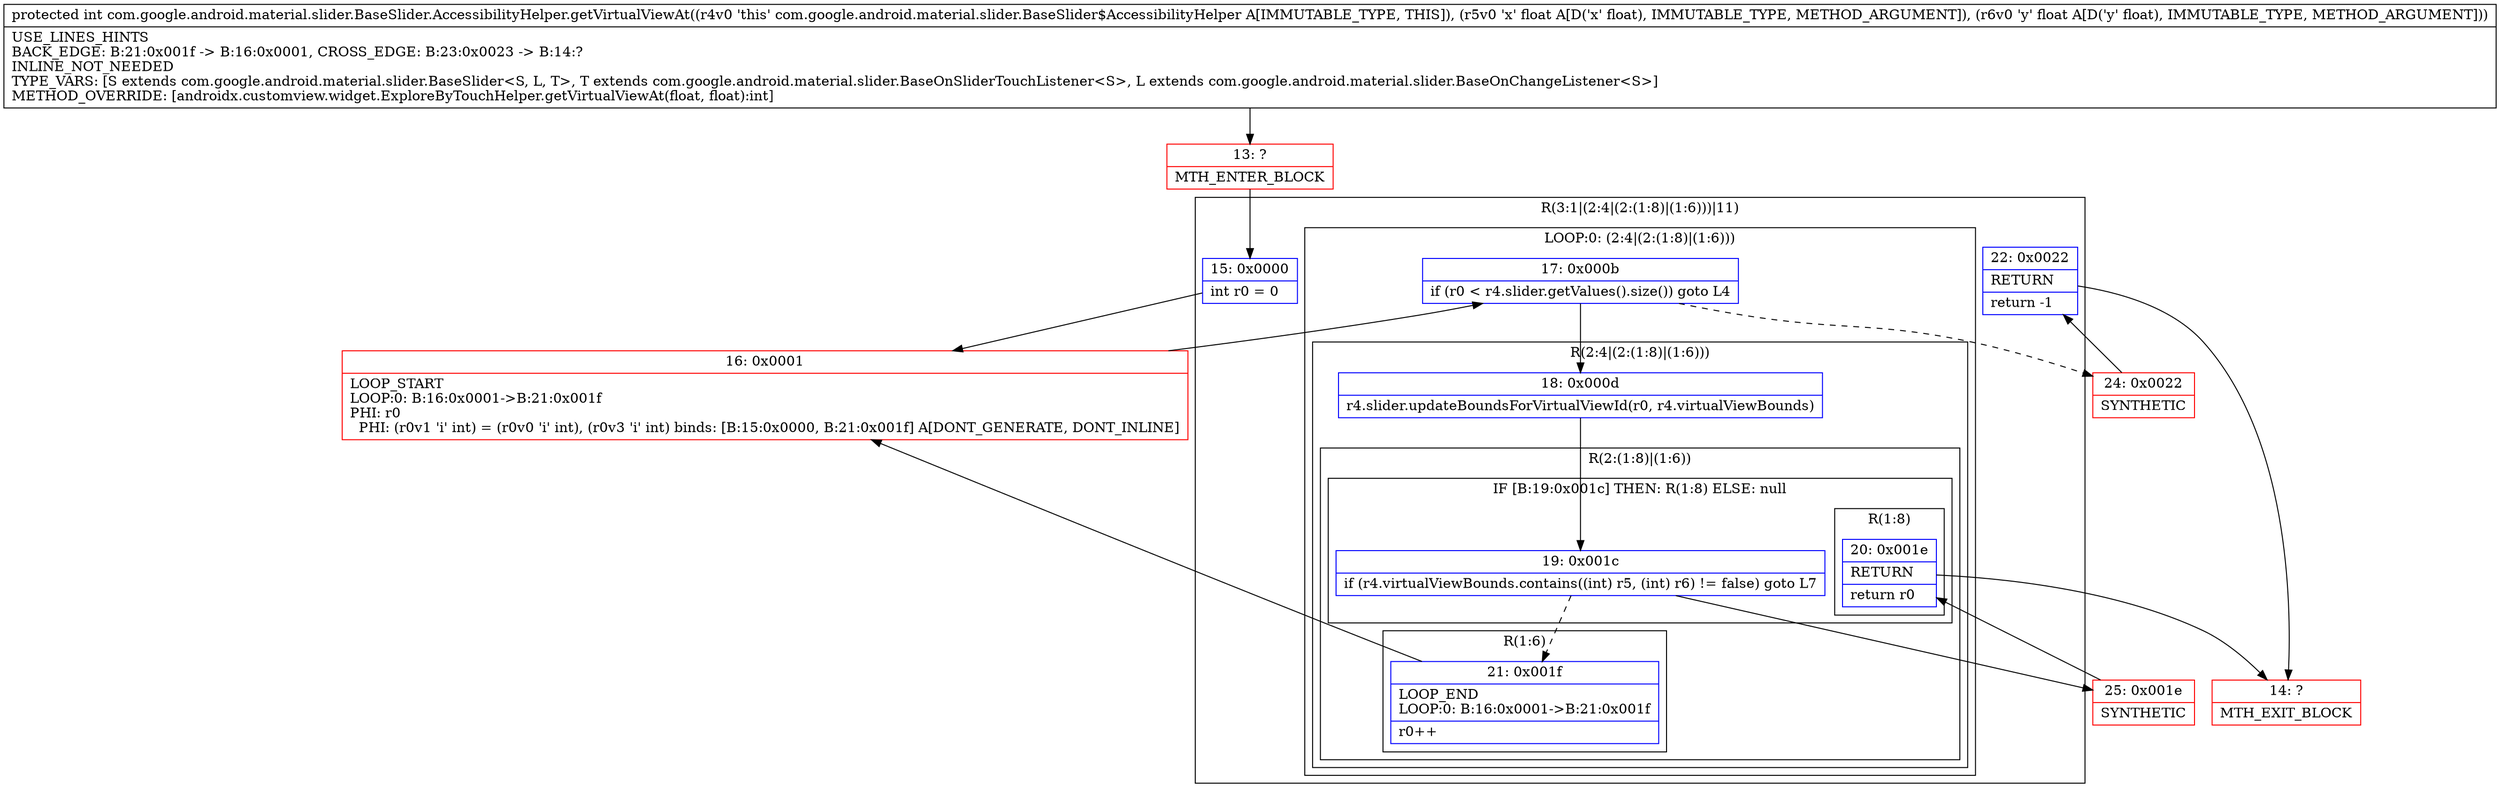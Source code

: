 digraph "CFG forcom.google.android.material.slider.BaseSlider.AccessibilityHelper.getVirtualViewAt(FF)I" {
subgraph cluster_Region_1771617795 {
label = "R(3:1|(2:4|(2:(1:8)|(1:6)))|11)";
node [shape=record,color=blue];
Node_15 [shape=record,label="{15\:\ 0x0000|int r0 = 0\l}"];
subgraph cluster_LoopRegion_938482713 {
label = "LOOP:0: (2:4|(2:(1:8)|(1:6)))";
node [shape=record,color=blue];
Node_17 [shape=record,label="{17\:\ 0x000b|if (r0 \< r4.slider.getValues().size()) goto L4\l}"];
subgraph cluster_Region_984373191 {
label = "R(2:4|(2:(1:8)|(1:6)))";
node [shape=record,color=blue];
Node_18 [shape=record,label="{18\:\ 0x000d|r4.slider.updateBoundsForVirtualViewId(r0, r4.virtualViewBounds)\l}"];
subgraph cluster_Region_1033733398 {
label = "R(2:(1:8)|(1:6))";
node [shape=record,color=blue];
subgraph cluster_IfRegion_144933963 {
label = "IF [B:19:0x001c] THEN: R(1:8) ELSE: null";
node [shape=record,color=blue];
Node_19 [shape=record,label="{19\:\ 0x001c|if (r4.virtualViewBounds.contains((int) r5, (int) r6) != false) goto L7\l}"];
subgraph cluster_Region_375950903 {
label = "R(1:8)";
node [shape=record,color=blue];
Node_20 [shape=record,label="{20\:\ 0x001e|RETURN\l|return r0\l}"];
}
}
subgraph cluster_Region_218604906 {
label = "R(1:6)";
node [shape=record,color=blue];
Node_21 [shape=record,label="{21\:\ 0x001f|LOOP_END\lLOOP:0: B:16:0x0001\-\>B:21:0x001f\l|r0++\l}"];
}
}
}
}
Node_22 [shape=record,label="{22\:\ 0x0022|RETURN\l|return \-1\l}"];
}
Node_13 [shape=record,color=red,label="{13\:\ ?|MTH_ENTER_BLOCK\l}"];
Node_16 [shape=record,color=red,label="{16\:\ 0x0001|LOOP_START\lLOOP:0: B:16:0x0001\-\>B:21:0x001f\lPHI: r0 \l  PHI: (r0v1 'i' int) = (r0v0 'i' int), (r0v3 'i' int) binds: [B:15:0x0000, B:21:0x001f] A[DONT_GENERATE, DONT_INLINE]\l}"];
Node_25 [shape=record,color=red,label="{25\:\ 0x001e|SYNTHETIC\l}"];
Node_14 [shape=record,color=red,label="{14\:\ ?|MTH_EXIT_BLOCK\l}"];
Node_24 [shape=record,color=red,label="{24\:\ 0x0022|SYNTHETIC\l}"];
MethodNode[shape=record,label="{protected int com.google.android.material.slider.BaseSlider.AccessibilityHelper.getVirtualViewAt((r4v0 'this' com.google.android.material.slider.BaseSlider$AccessibilityHelper A[IMMUTABLE_TYPE, THIS]), (r5v0 'x' float A[D('x' float), IMMUTABLE_TYPE, METHOD_ARGUMENT]), (r6v0 'y' float A[D('y' float), IMMUTABLE_TYPE, METHOD_ARGUMENT]))  | USE_LINES_HINTS\lBACK_EDGE: B:21:0x001f \-\> B:16:0x0001, CROSS_EDGE: B:23:0x0023 \-\> B:14:?\lINLINE_NOT_NEEDED\lTYPE_VARS: [S extends com.google.android.material.slider.BaseSlider\<S, L, T\>, T extends com.google.android.material.slider.BaseOnSliderTouchListener\<S\>, L extends com.google.android.material.slider.BaseOnChangeListener\<S\>]\lMETHOD_OVERRIDE: [androidx.customview.widget.ExploreByTouchHelper.getVirtualViewAt(float, float):int]\l}"];
MethodNode -> Node_13;Node_15 -> Node_16;
Node_17 -> Node_18;
Node_17 -> Node_24[style=dashed];
Node_18 -> Node_19;
Node_19 -> Node_21[style=dashed];
Node_19 -> Node_25;
Node_20 -> Node_14;
Node_21 -> Node_16;
Node_22 -> Node_14;
Node_13 -> Node_15;
Node_16 -> Node_17;
Node_25 -> Node_20;
Node_24 -> Node_22;
}


